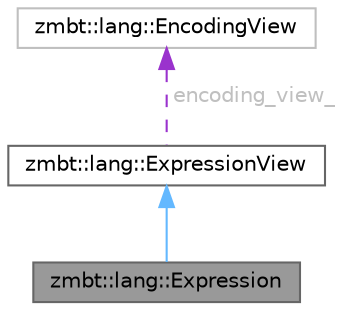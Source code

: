 digraph "zmbt::lang::Expression"
{
 // LATEX_PDF_SIZE
  bgcolor="transparent";
  edge [fontname=Helvetica,fontsize=10,labelfontname=Helvetica,labelfontsize=10];
  node [fontname=Helvetica,fontsize=10,shape=box,height=0.2,width=0.4];
  Node1 [id="Node000001",label="zmbt::lang::Expression",height=0.2,width=0.4,color="gray40", fillcolor="grey60", style="filled", fontcolor="black",tooltip=" "];
  Node2 -> Node1 [id="edge1_Node000001_Node000002",dir="back",color="steelblue1",style="solid",tooltip=" "];
  Node2 [id="Node000002",label="zmbt::lang::ExpressionView",height=0.2,width=0.4,color="gray40", fillcolor="white", style="filled",URL="$classzmbt_1_1lang_1_1ExpressionView.html",tooltip=" "];
  Node3 -> Node2 [id="edge2_Node000002_Node000003",dir="back",color="darkorchid3",style="dashed",tooltip=" ",label=" encoding_view_",fontcolor="grey" ];
  Node3 [id="Node000003",label="zmbt::lang::EncodingView",height=0.2,width=0.4,color="grey75", fillcolor="white", style="filled",URL="$classzmbt_1_1lang_1_1EncodingView.html",tooltip=" "];
}
